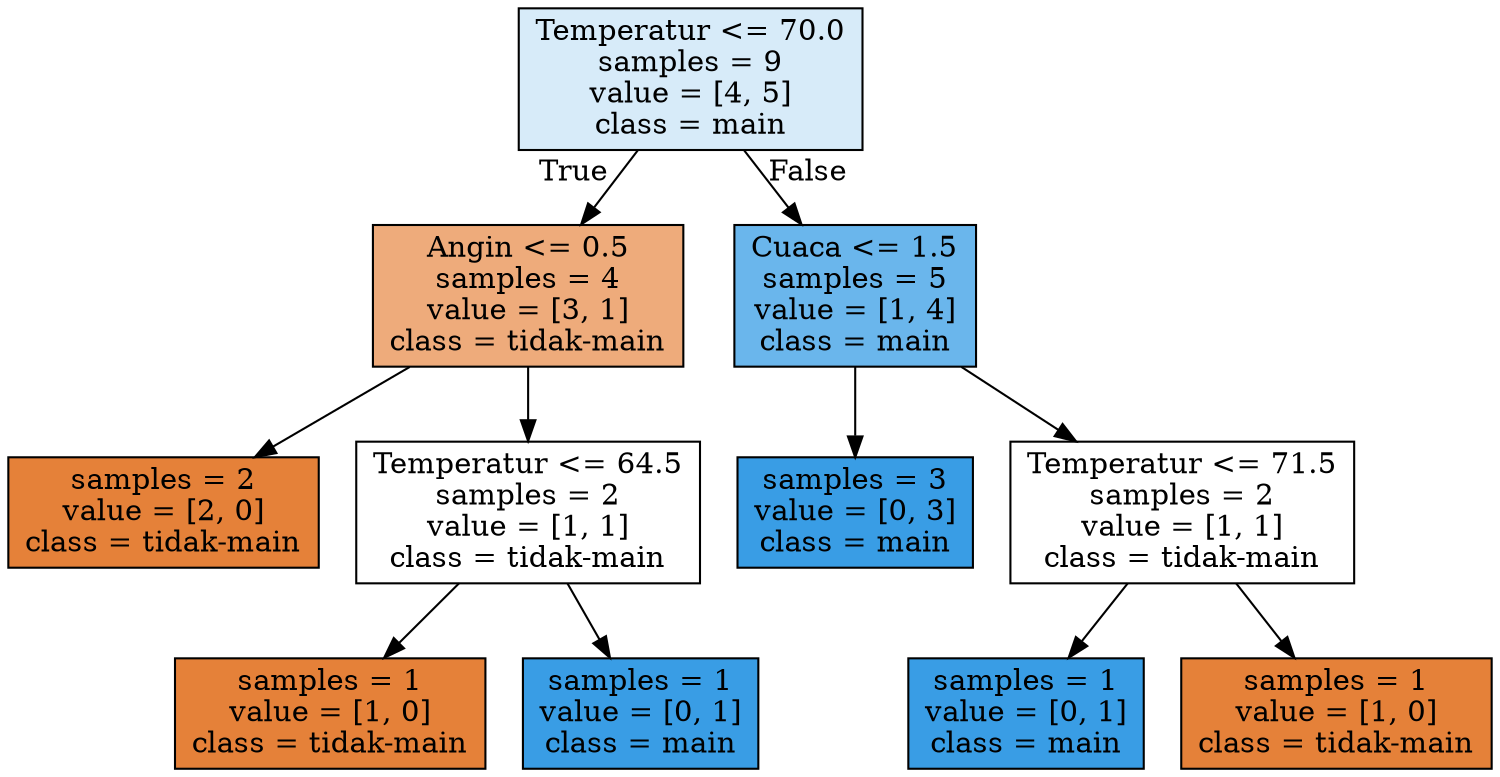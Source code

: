digraph Tree {
node [shape=box, style="filled", color="black"] ;
0 [label="Temperatur <= 70.0\nsamples = 9\nvalue = [4, 5]\nclass = main", fillcolor="#399de533"] ;
1 [label="Angin <= 0.5\nsamples = 4\nvalue = [3, 1]\nclass = tidak-main", fillcolor="#e58139aa"] ;
0 -> 1 [labeldistance=2.5, labelangle=45, headlabel="True"] ;
2 [label="samples = 2\nvalue = [2, 0]\nclass = tidak-main", fillcolor="#e58139ff"] ;
1 -> 2 ;
3 [label="Temperatur <= 64.5\nsamples = 2\nvalue = [1, 1]\nclass = tidak-main", fillcolor="#e5813900"] ;
1 -> 3 ;
4 [label="samples = 1\nvalue = [1, 0]\nclass = tidak-main", fillcolor="#e58139ff"] ;
3 -> 4 ;
5 [label="samples = 1\nvalue = [0, 1]\nclass = main", fillcolor="#399de5ff"] ;
3 -> 5 ;
6 [label="Cuaca <= 1.5\nsamples = 5\nvalue = [1, 4]\nclass = main", fillcolor="#399de5bf"] ;
0 -> 6 [labeldistance=2.5, labelangle=-45, headlabel="False"] ;
7 [label="samples = 3\nvalue = [0, 3]\nclass = main", fillcolor="#399de5ff"] ;
6 -> 7 ;
8 [label="Temperatur <= 71.5\nsamples = 2\nvalue = [1, 1]\nclass = tidak-main", fillcolor="#e5813900"] ;
6 -> 8 ;
9 [label="samples = 1\nvalue = [0, 1]\nclass = main", fillcolor="#399de5ff"] ;
8 -> 9 ;
10 [label="samples = 1\nvalue = [1, 0]\nclass = tidak-main", fillcolor="#e58139ff"] ;
8 -> 10 ;
}